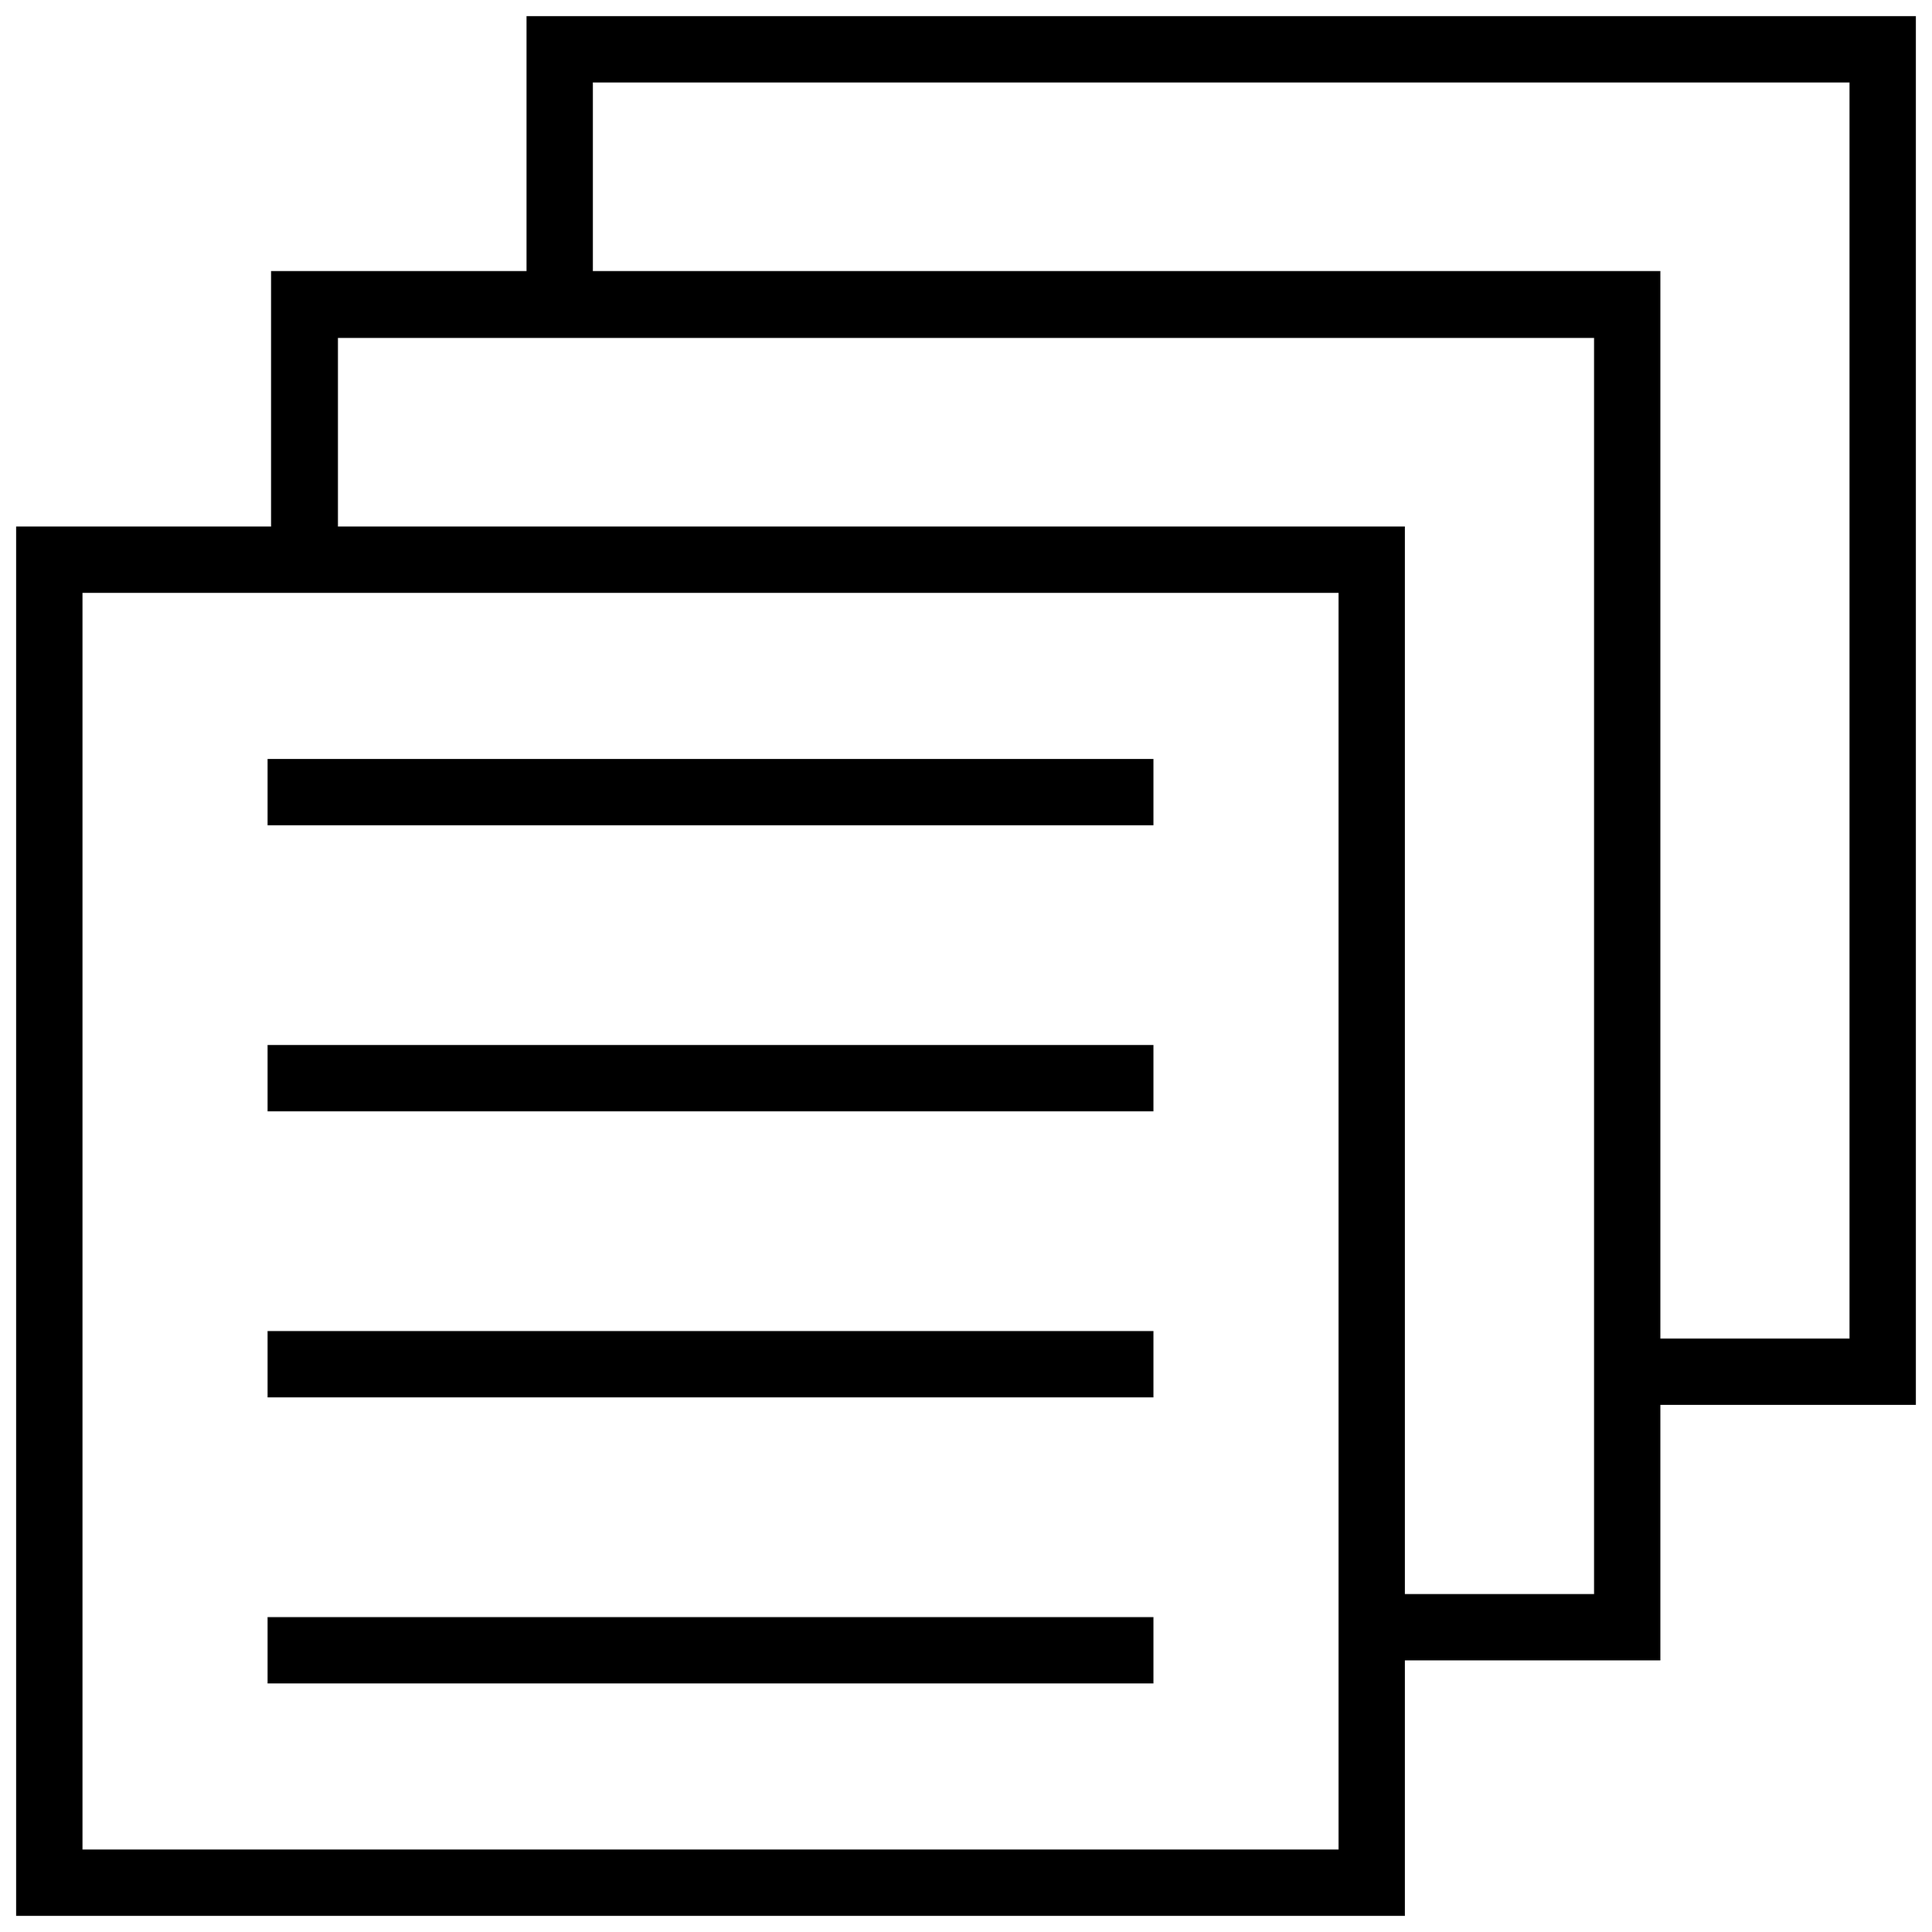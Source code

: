 


\begin{tikzpicture}[y=0.80pt, x=0.80pt, yscale=-1.0, xscale=1.0, inner sep=0pt, outer sep=0pt]
\begin{scope}[shift={(100.0,1667.0)},nonzero rule]
  \path[draw=.,fill=.,line width=1.600pt] (1658.0,-200.0) --
    (1458.0,-200.0) -- (1458.0,0.0) -- (1258.0,0.0) --
    (1258.0,200.0) -- (172.0,200.0) -- (172.0,-886.0) --
    (372.0,-886.0) -- (372.0,-1086.0) -- (572.0,-1086.0) --
    (572.0,-1286.0) -- (1658.0,-1286.0) -- (1658.0,-200.0) --
    cycle(1608.0,-250.0) -- (1608.0,-1236.0) -- (622.0,-1236.0)
    -- (622.0,-1086.0) -- (1458.0,-1086.0) -- (1458.0,-250.0) --
    (1608.0,-250.0) -- cycle(1408.0,-50.0) -- (1408.0,-1036.0)
    -- (422.0,-1036.0) -- (422.0,-886.0) -- (1258.0,-886.0) --
    (1258.0,-50.0) -- (1408.0,-50.0) -- cycle(1208.0,150.0) --
    (1208.0,-836.0) -- (222.0,-836.0) -- (222.0,150.0) --
    (1208.0,150.0) -- cycle(1061.0,-654.0) -- (369.0,-654.0) --
    (369.0,-704.0) -- (1061.0,-704.0) -- (1061.0,-654.0) --
    cycle(1061.0,-430.0) -- (369.0,-430.0) -- (369.0,-480.0) --
    (1061.0,-480.0) -- (1061.0,-430.0) -- cycle(1061.0,-206.0)
    -- (369.0,-206.0) -- (369.0,-256.0) -- (1061.0,-256.0) --
    (1061.0,-206.0) -- cycle(1061.0,18.0) -- (369.0,18.0) --
    (369.0,-32.0) -- (1061.0,-32.0) -- (1061.0,18.0) -- cycle;
\end{scope}

\end{tikzpicture}

